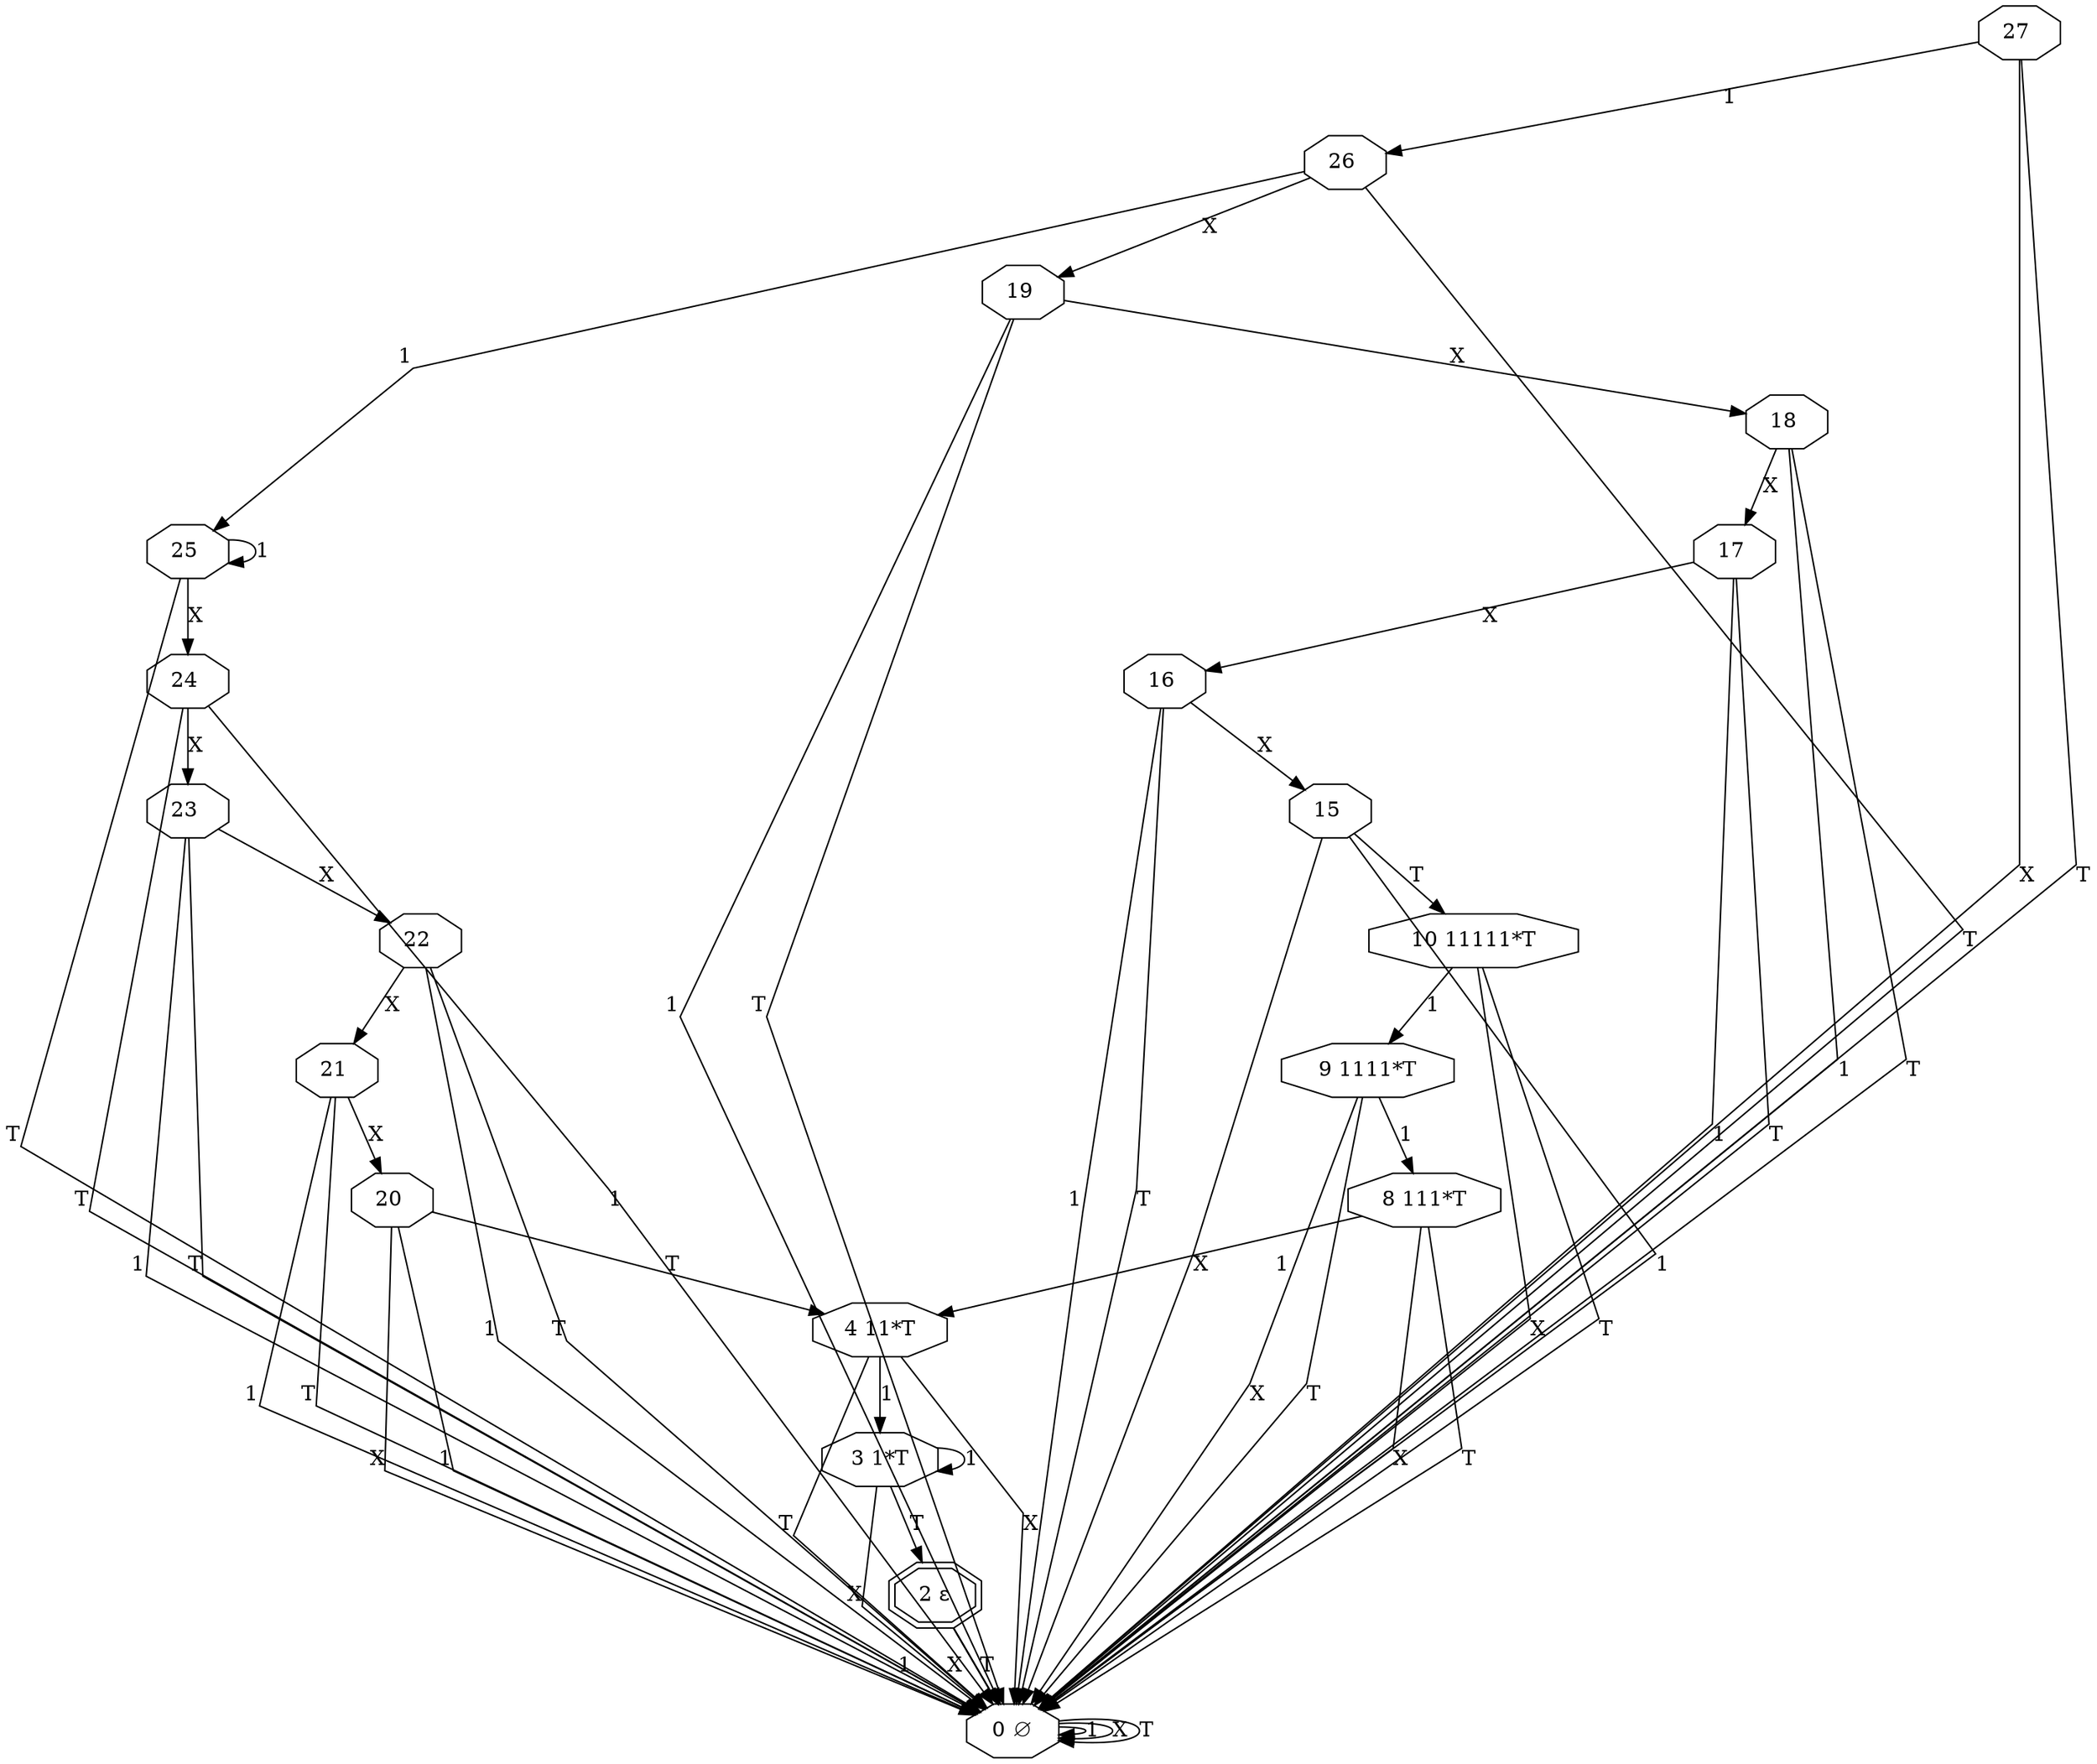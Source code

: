 digraph g
{
graph [ splines = false ] 
27 [shape=octagon label="27 "]
27 -> 26 [label=1] 
27 -> 0 [label=X] 
27 -> 0 [label=T] 
26 [shape=octagon label="26 "]
26 -> 25 [label=1] 
26 -> 19 [label=X] 
26 -> 0 [label=T] 
0 [shape=octagon label="0 &#8709;"]
0 -> 0 [label=1] 
0 -> 0 [label=X] 
0 -> 0 [label=T] 
25 [shape=octagon label="25 "]
25 -> 25 [label=1] 
25 -> 24 [label=X] 
25 -> 0 [label=T] 
19 [shape=octagon label="19 "]
19 -> 0 [label=1] 
19 -> 18 [label=X] 
19 -> 0 [label=T] 
24 [shape=octagon label="24 "]
24 -> 0 [label=1] 
24 -> 23 [label=X] 
24 -> 0 [label=T] 
18 [shape=octagon label="18 "]
18 -> 0 [label=1] 
18 -> 17 [label=X] 
18 -> 0 [label=T] 
23 [shape=octagon label="23 "]
23 -> 0 [label=1] 
23 -> 22 [label=X] 
23 -> 0 [label=T] 
17 [shape=octagon label="17 "]
17 -> 0 [label=1] 
17 -> 16 [label=X] 
17 -> 0 [label=T] 
22 [shape=octagon label="22 "]
22 -> 0 [label=1] 
22 -> 21 [label=X] 
22 -> 0 [label=T] 
16 [shape=octagon label="16 "]
16 -> 0 [label=1] 
16 -> 15 [label=X] 
16 -> 0 [label=T] 
21 [shape=octagon label="21 "]
21 -> 0 [label=1] 
21 -> 20 [label=X] 
21 -> 0 [label=T] 
15 [shape=octagon label="15 "]
15 -> 0 [label=1] 
15 -> 0 [label=X] 
15 -> 10 [label=T] 
20 [shape=octagon label="20 "]
20 -> 0 [label=1] 
20 -> 0 [label=X] 
20 -> 4 [label=T] 
10 [shape=octagon label="10 11111*T"]
10 -> 9 [label=1] 
10 -> 0 [label=X] 
10 -> 0 [label=T] 
4 [shape=octagon label="4 11*T"]
4 -> 3 [label=1] 
4 -> 0 [label=X] 
4 -> 0 [label=T] 
9 [shape=octagon label="9 1111*T"]
9 -> 8 [label=1] 
9 -> 0 [label=X] 
9 -> 0 [label=T] 
3 [shape=octagon label="3 1*T"]
3 -> 3 [label=1] 
3 -> 0 [label=X] 
3 -> 2 [label=T] 
8 [shape=octagon label="8 111*T"]
8 -> 4 [label=1] 
8 -> 0 [label=X] 
8 -> 0 [label=T] 
2 [shape=doubleoctagon label="2 &#949;"]
2 -> 0 [label=1] 
2 -> 0 [label=X] 
2 -> 0 [label=T] 
}
